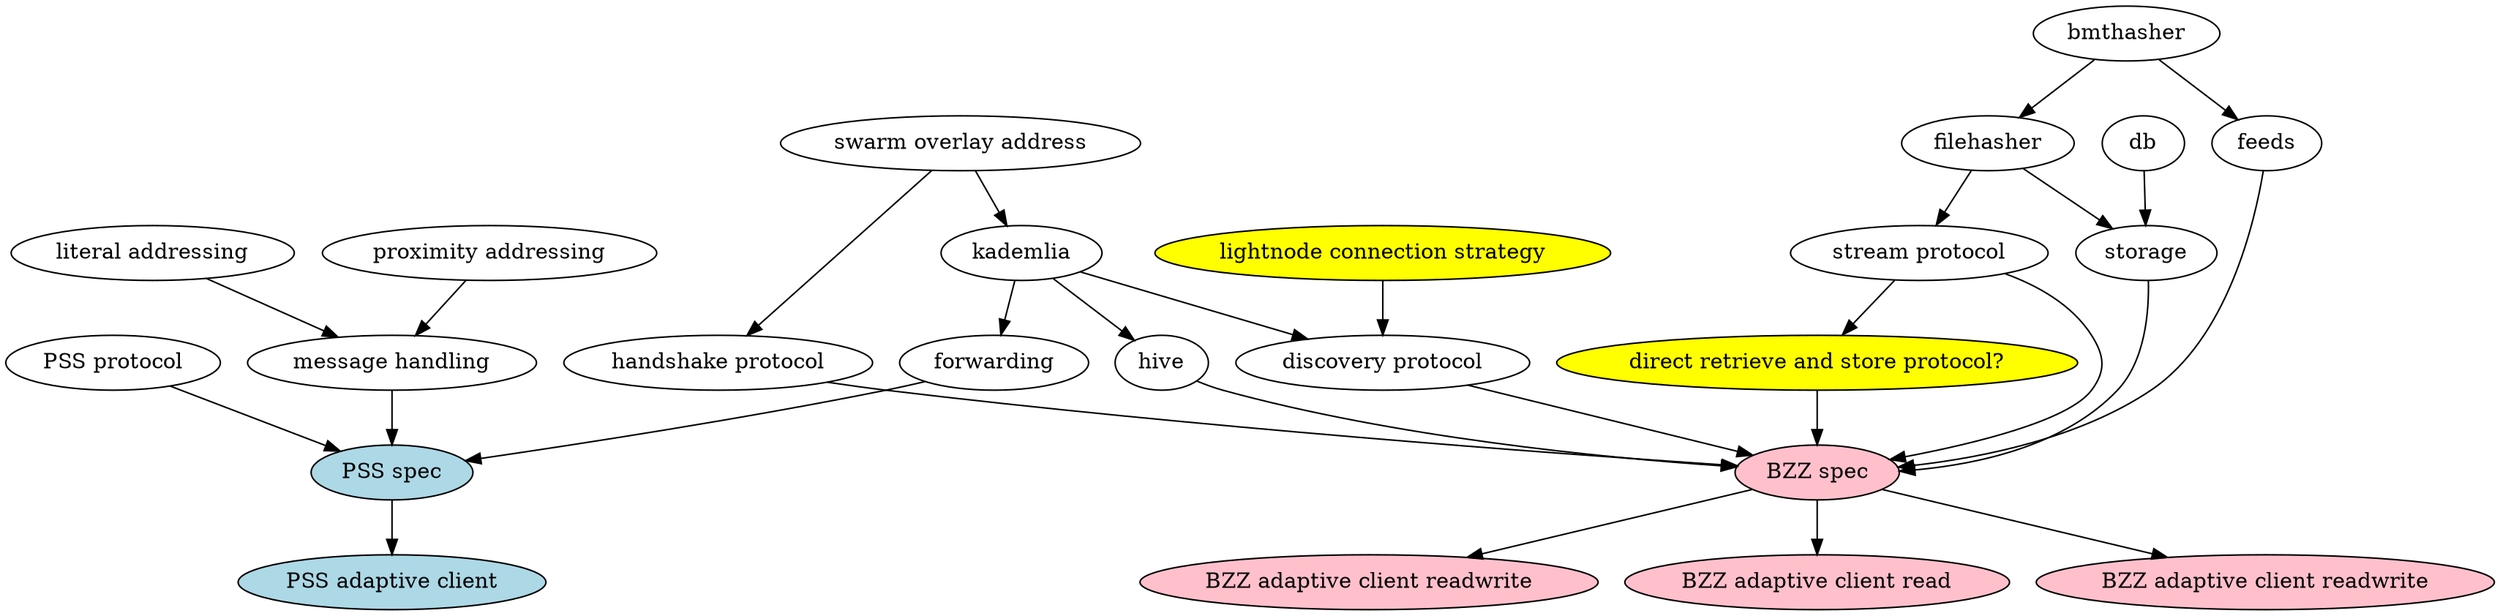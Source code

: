 digraph{
	PSS [label="PSS spec",style="filled",fillcolor="lightblue"]
	BZZ [label="BZZ spec",style="filled",fillcolor="pink"]
	lightextension [label="direct retrieve and store protocol?",style="filled",fillcolor="yellow"]
	discovery [label="discovery protocol"]
	handshake [label="handshake protocol"]
	pssprotocol [label="PSS protocol"]
	overlay [label="swarm overlay address"]
	literaladdress [label="literal addressing"]
	proxaddress [label="proximity addressing"]
	psshandler [label="message handling"]
	stream [label="stream protocol"]
	lightdiscoverystrategy [label="lightnode connection strategy",style="filled",fillcolor="yellow"]
	bzzclientread [label="BZZ adaptive client read",style="filled",fillcolor="pink"]
	bzzclientrw [label="BZZ adaptive client readwrite",style="filled",fillcolor="pink"]
	bzzserver [label="BZZ adaptive client readwrite",style="filled",fillcolor="pink"]
	pssclient [label="PSS adaptive client",style="filled",fillcolor="lightblue"]
	
	overlay -> kademlia
	overlay -> handshake

	kademlia -> forwarding -> PSS
	pssprotocol -> PSS
	{literaladdress, proxaddress} -> psshandler -> PSS

	handshake -> BZZ
	lightdiscoverystrategy -> discovery
	kademlia -> discovery -> BZZ
	kademlia -> hive -> BZZ
	bmthasher -> filehasher
	{filehasher, db} -> storage
	filehasher -> stream
	stream -> lightextension
	{storage, stream, lightextension} -> BZZ
	bmthasher -> feeds -> BZZ

	BZZ -> bzzclientread
	BZZ -> bzzclientrw
	BZZ -> bzzserver
	PSS -> pssclient
}
